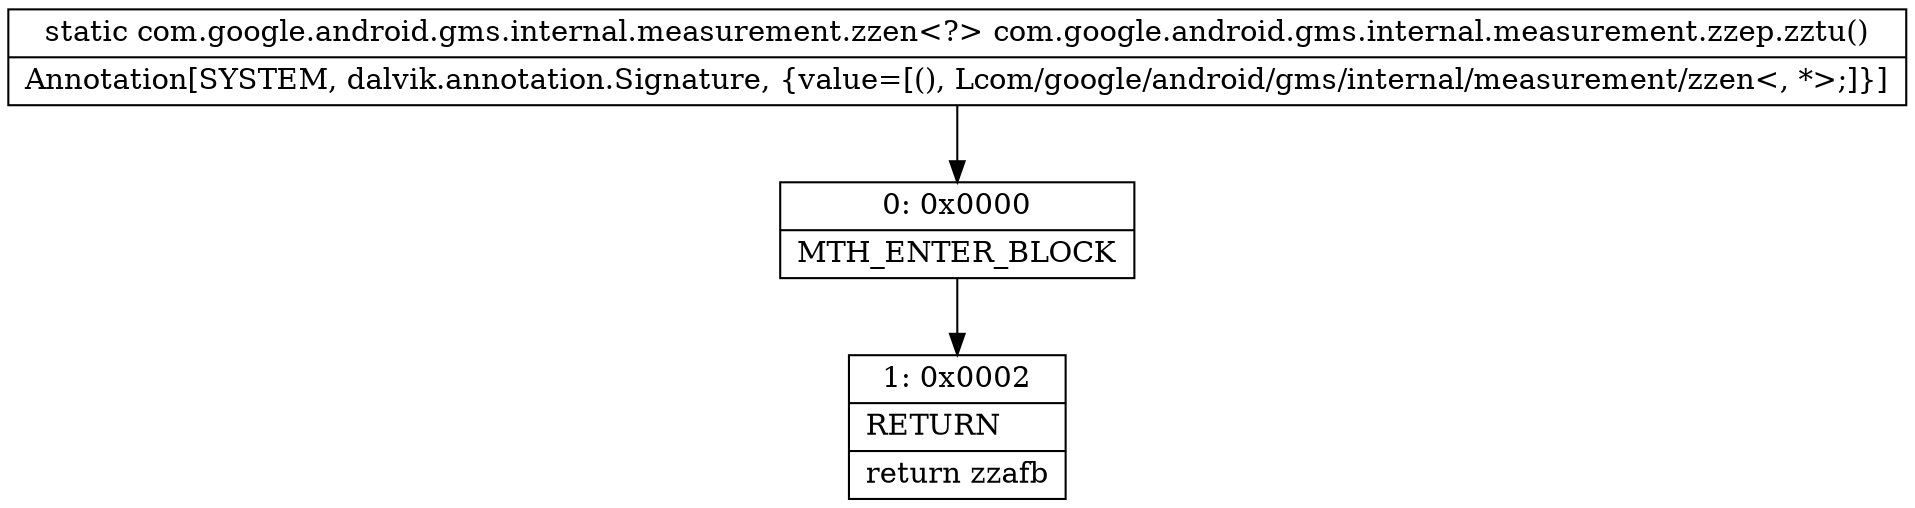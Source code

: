 digraph "CFG forcom.google.android.gms.internal.measurement.zzep.zztu()Lcom\/google\/android\/gms\/internal\/measurement\/zzen;" {
Node_0 [shape=record,label="{0\:\ 0x0000|MTH_ENTER_BLOCK\l}"];
Node_1 [shape=record,label="{1\:\ 0x0002|RETURN\l|return zzafb\l}"];
MethodNode[shape=record,label="{static com.google.android.gms.internal.measurement.zzen\<?\> com.google.android.gms.internal.measurement.zzep.zztu()  | Annotation[SYSTEM, dalvik.annotation.Signature, \{value=[(), Lcom\/google\/android\/gms\/internal\/measurement\/zzen\<, *\>;]\}]\l}"];
MethodNode -> Node_0;
Node_0 -> Node_1;
}

